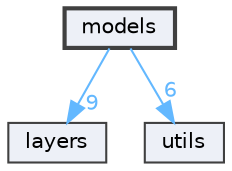 digraph "models"
{
 // LATEX_PDF_SIZE
  bgcolor="transparent";
  edge [fontname=Helvetica,fontsize=10,labelfontname=Helvetica,labelfontsize=10];
  node [fontname=Helvetica,fontsize=10,shape=box,height=0.2,width=0.4];
  compound=true
  dir_1ae4179d5e953611aae20c997279e02c [label="models", fillcolor="#edf0f7", color="grey25", style="filled,bold", URL="dir_1ae4179d5e953611aae20c997279e02c.html",tooltip=""];
  dir_56f60c3eea91268671faf82814ce7b6d [label="layers", fillcolor="#edf0f7", color="grey25", style="filled", URL="dir_56f60c3eea91268671faf82814ce7b6d.html",tooltip=""];
  dir_cbdb8362360e11eafe2fa3bc74cf0ffd [label="utils", fillcolor="#edf0f7", color="grey25", style="filled", URL="dir_cbdb8362360e11eafe2fa3bc74cf0ffd.html",tooltip=""];
  dir_1ae4179d5e953611aae20c997279e02c->dir_56f60c3eea91268671faf82814ce7b6d [headlabel="9", labeldistance=1.5 headhref="dir_000001_000000.html" href="dir_000001_000000.html" color="steelblue1" fontcolor="steelblue1"];
  dir_1ae4179d5e953611aae20c997279e02c->dir_cbdb8362360e11eafe2fa3bc74cf0ffd [headlabel="6", labeldistance=1.5 headhref="dir_000001_000004.html" href="dir_000001_000004.html" color="steelblue1" fontcolor="steelblue1"];
}
